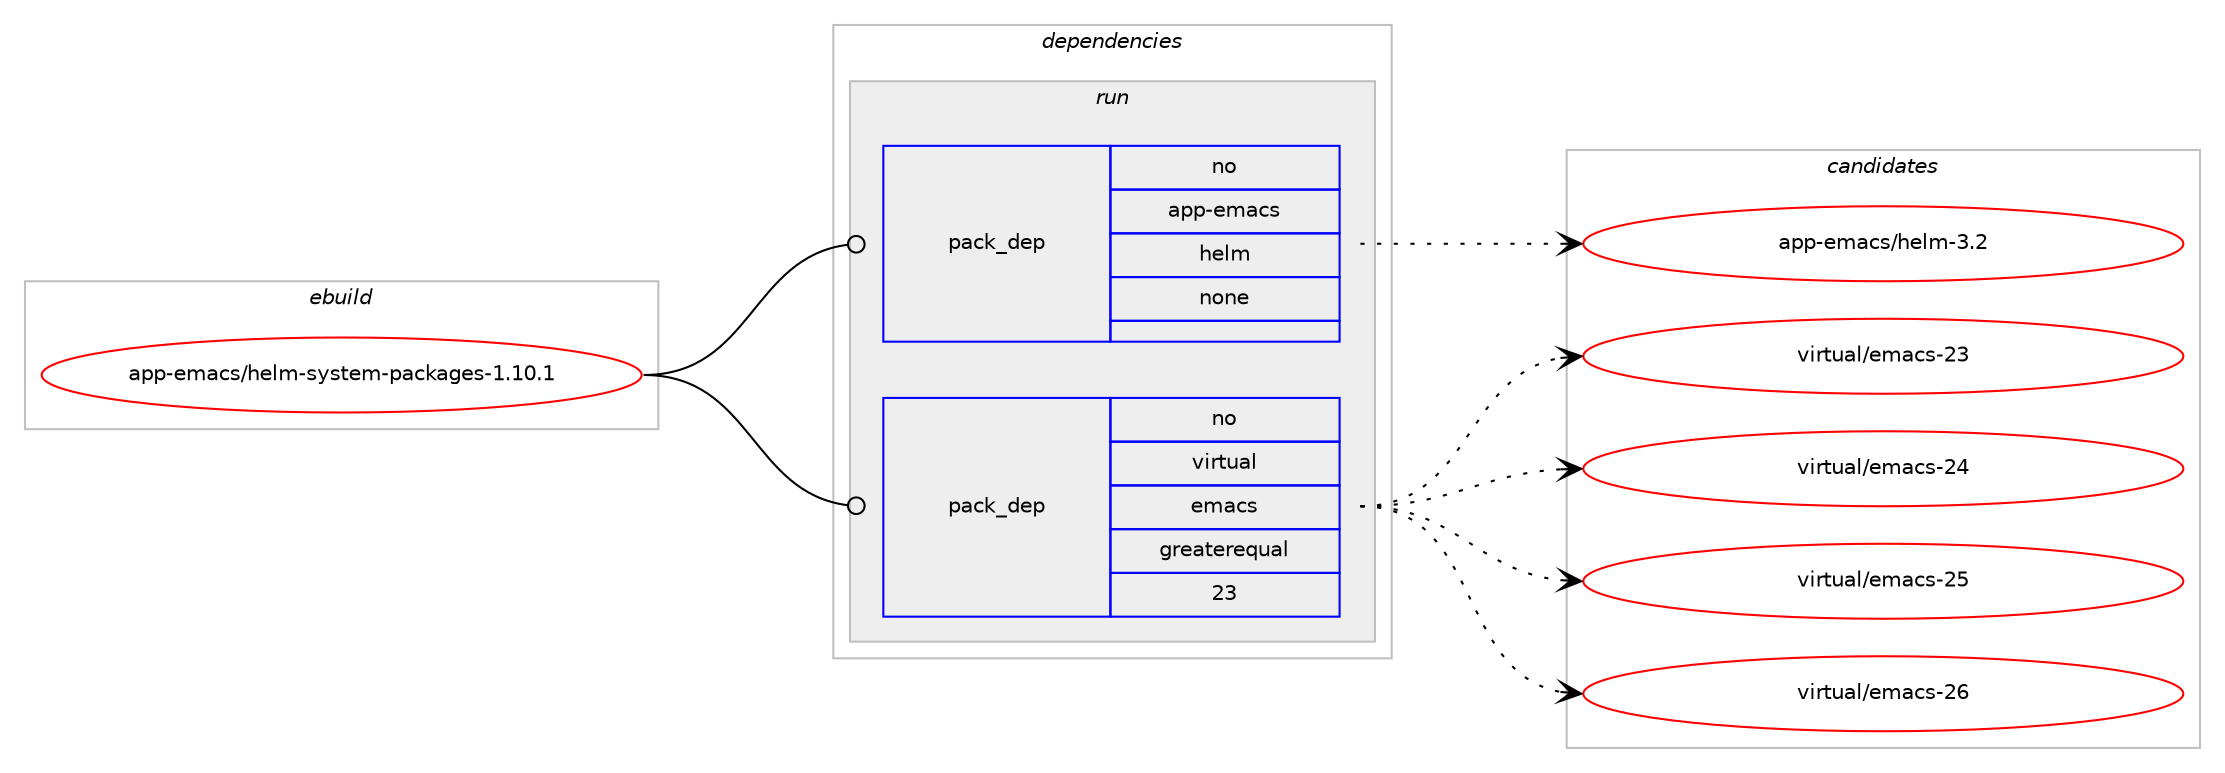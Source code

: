 digraph prolog {

# *************
# Graph options
# *************

newrank=true;
concentrate=true;
compound=true;
graph [rankdir=LR,fontname=Helvetica,fontsize=10,ranksep=1.5];#, ranksep=2.5, nodesep=0.2];
edge  [arrowhead=vee];
node  [fontname=Helvetica,fontsize=10];

# **********
# The ebuild
# **********

subgraph cluster_leftcol {
color=gray;
rank=same;
label=<<i>ebuild</i>>;
id [label="app-emacs/helm-system-packages-1.10.1", color=red, width=4, href="../app-emacs/helm-system-packages-1.10.1.svg"];
}

# ****************
# The dependencies
# ****************

subgraph cluster_midcol {
color=gray;
label=<<i>dependencies</i>>;
subgraph cluster_compile {
fillcolor="#eeeeee";
style=filled;
label=<<i>compile</i>>;
}
subgraph cluster_compileandrun {
fillcolor="#eeeeee";
style=filled;
label=<<i>compile and run</i>>;
}
subgraph cluster_run {
fillcolor="#eeeeee";
style=filled;
label=<<i>run</i>>;
subgraph pack359035 {
dependency482844 [label=<<TABLE BORDER="0" CELLBORDER="1" CELLSPACING="0" CELLPADDING="4" WIDTH="220"><TR><TD ROWSPAN="6" CELLPADDING="30">pack_dep</TD></TR><TR><TD WIDTH="110">no</TD></TR><TR><TD>app-emacs</TD></TR><TR><TD>helm</TD></TR><TR><TD>none</TD></TR><TR><TD></TD></TR></TABLE>>, shape=none, color=blue];
}
id:e -> dependency482844:w [weight=20,style="solid",arrowhead="odot"];
subgraph pack359036 {
dependency482845 [label=<<TABLE BORDER="0" CELLBORDER="1" CELLSPACING="0" CELLPADDING="4" WIDTH="220"><TR><TD ROWSPAN="6" CELLPADDING="30">pack_dep</TD></TR><TR><TD WIDTH="110">no</TD></TR><TR><TD>virtual</TD></TR><TR><TD>emacs</TD></TR><TR><TD>greaterequal</TD></TR><TR><TD>23</TD></TR></TABLE>>, shape=none, color=blue];
}
id:e -> dependency482845:w [weight=20,style="solid",arrowhead="odot"];
}
}

# **************
# The candidates
# **************

subgraph cluster_choices {
rank=same;
color=gray;
label=<<i>candidates</i>>;

subgraph choice359035 {
color=black;
nodesep=1;
choice971121124510110997991154710410110810945514650 [label="app-emacs/helm-3.2", color=red, width=4,href="../app-emacs/helm-3.2.svg"];
dependency482844:e -> choice971121124510110997991154710410110810945514650:w [style=dotted,weight="100"];
}
subgraph choice359036 {
color=black;
nodesep=1;
choice11810511411611797108471011099799115455051 [label="virtual/emacs-23", color=red, width=4,href="../virtual/emacs-23.svg"];
choice11810511411611797108471011099799115455052 [label="virtual/emacs-24", color=red, width=4,href="../virtual/emacs-24.svg"];
choice11810511411611797108471011099799115455053 [label="virtual/emacs-25", color=red, width=4,href="../virtual/emacs-25.svg"];
choice11810511411611797108471011099799115455054 [label="virtual/emacs-26", color=red, width=4,href="../virtual/emacs-26.svg"];
dependency482845:e -> choice11810511411611797108471011099799115455051:w [style=dotted,weight="100"];
dependency482845:e -> choice11810511411611797108471011099799115455052:w [style=dotted,weight="100"];
dependency482845:e -> choice11810511411611797108471011099799115455053:w [style=dotted,weight="100"];
dependency482845:e -> choice11810511411611797108471011099799115455054:w [style=dotted,weight="100"];
}
}

}
